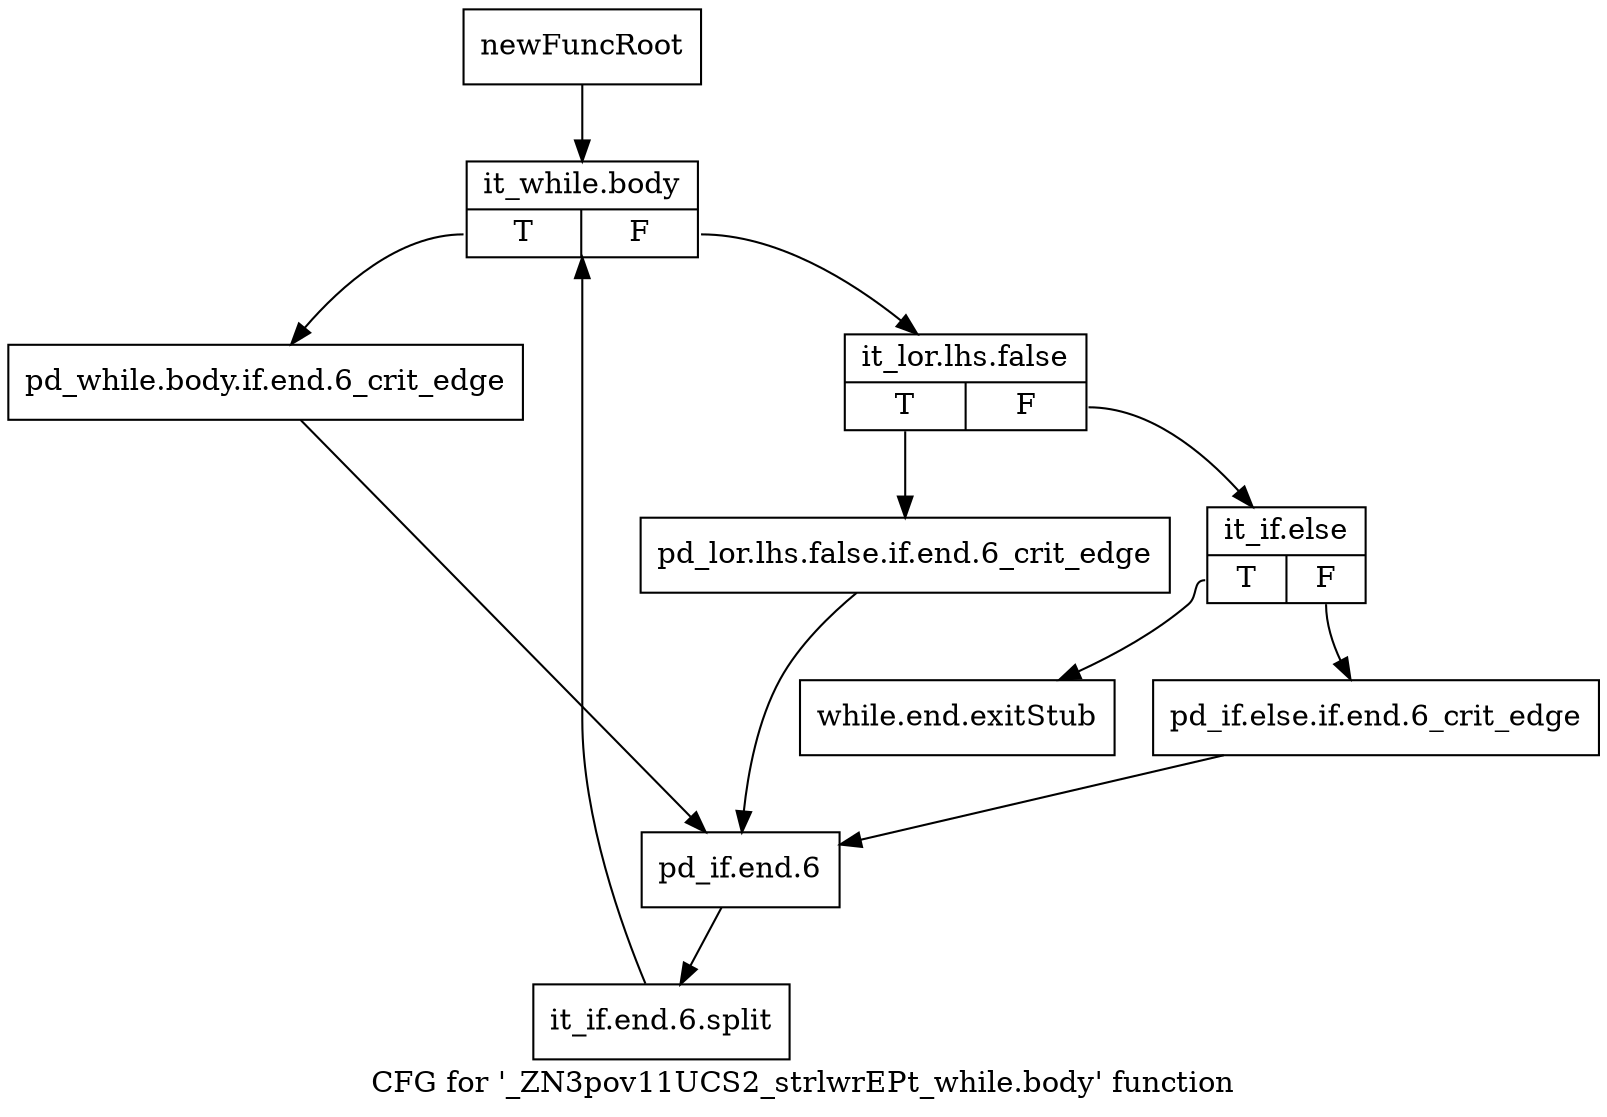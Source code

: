 digraph "CFG for '_ZN3pov11UCS2_strlwrEPt_while.body' function" {
	label="CFG for '_ZN3pov11UCS2_strlwrEPt_while.body' function";

	Node0x2838920 [shape=record,label="{newFuncRoot}"];
	Node0x2838920 -> Node0x28389c0;
	Node0x2838970 [shape=record,label="{while.end.exitStub}"];
	Node0x28389c0 [shape=record,label="{it_while.body|{<s0>T|<s1>F}}"];
	Node0x28389c0:s0 -> Node0x2838b50;
	Node0x28389c0:s1 -> Node0x2838a10;
	Node0x2838a10 [shape=record,label="{it_lor.lhs.false|{<s0>T|<s1>F}}"];
	Node0x2838a10:s0 -> Node0x2838b00;
	Node0x2838a10:s1 -> Node0x2838a60;
	Node0x2838a60 [shape=record,label="{it_if.else|{<s0>T|<s1>F}}"];
	Node0x2838a60:s0 -> Node0x2838970;
	Node0x2838a60:s1 -> Node0x2838ab0;
	Node0x2838ab0 [shape=record,label="{pd_if.else.if.end.6_crit_edge}"];
	Node0x2838ab0 -> Node0x2838ba0;
	Node0x2838b00 [shape=record,label="{pd_lor.lhs.false.if.end.6_crit_edge}"];
	Node0x2838b00 -> Node0x2838ba0;
	Node0x2838b50 [shape=record,label="{pd_while.body.if.end.6_crit_edge}"];
	Node0x2838b50 -> Node0x2838ba0;
	Node0x2838ba0 [shape=record,label="{pd_if.end.6}"];
	Node0x2838ba0 -> Node0x3630410;
	Node0x3630410 [shape=record,label="{it_if.end.6.split}"];
	Node0x3630410 -> Node0x28389c0;
}
